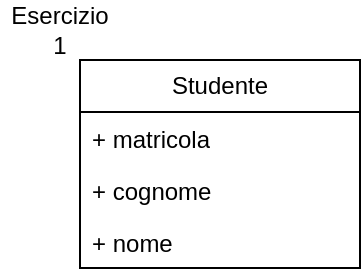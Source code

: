 <mxfile version="21.0.6" type="github">
  <diagram name="Pagina-1" id="izr6I-SZoEd7b3txlpT9">
    <mxGraphModel dx="903" dy="718" grid="1" gridSize="10" guides="1" tooltips="1" connect="1" arrows="1" fold="1" page="1" pageScale="1" pageWidth="827" pageHeight="1169" math="0" shadow="0">
      <root>
        <mxCell id="0" />
        <mxCell id="1" parent="0" />
        <mxCell id="2P6pvnUNfHNeyUpUzpIi-1" value="Studente" style="swimlane;fontStyle=0;childLayout=stackLayout;horizontal=1;startSize=26;fillColor=none;horizontalStack=0;resizeParent=1;resizeParentMax=0;resizeLast=0;collapsible=1;marginBottom=0;whiteSpace=wrap;html=1;" vertex="1" parent="1">
          <mxGeometry x="40" y="40" width="140" height="104" as="geometry" />
        </mxCell>
        <mxCell id="2P6pvnUNfHNeyUpUzpIi-2" value="+ matricola" style="text;strokeColor=none;fillColor=none;align=left;verticalAlign=top;spacingLeft=4;spacingRight=4;overflow=hidden;rotatable=0;points=[[0,0.5],[1,0.5]];portConstraint=eastwest;whiteSpace=wrap;html=1;" vertex="1" parent="2P6pvnUNfHNeyUpUzpIi-1">
          <mxGeometry y="26" width="140" height="26" as="geometry" />
        </mxCell>
        <mxCell id="2P6pvnUNfHNeyUpUzpIi-3" value="+ cognome" style="text;strokeColor=none;fillColor=none;align=left;verticalAlign=top;spacingLeft=4;spacingRight=4;overflow=hidden;rotatable=0;points=[[0,0.5],[1,0.5]];portConstraint=eastwest;whiteSpace=wrap;html=1;" vertex="1" parent="2P6pvnUNfHNeyUpUzpIi-1">
          <mxGeometry y="52" width="140" height="26" as="geometry" />
        </mxCell>
        <mxCell id="2P6pvnUNfHNeyUpUzpIi-4" value="+ nome" style="text;strokeColor=none;fillColor=none;align=left;verticalAlign=top;spacingLeft=4;spacingRight=4;overflow=hidden;rotatable=0;points=[[0,0.5],[1,0.5]];portConstraint=eastwest;whiteSpace=wrap;html=1;" vertex="1" parent="2P6pvnUNfHNeyUpUzpIi-1">
          <mxGeometry y="78" width="140" height="26" as="geometry" />
        </mxCell>
        <mxCell id="2P6pvnUNfHNeyUpUzpIi-5" value="Esercizio 1" style="text;html=1;strokeColor=none;fillColor=none;align=center;verticalAlign=middle;whiteSpace=wrap;rounded=0;" vertex="1" parent="1">
          <mxGeometry y="10" width="60" height="30" as="geometry" />
        </mxCell>
      </root>
    </mxGraphModel>
  </diagram>
</mxfile>
